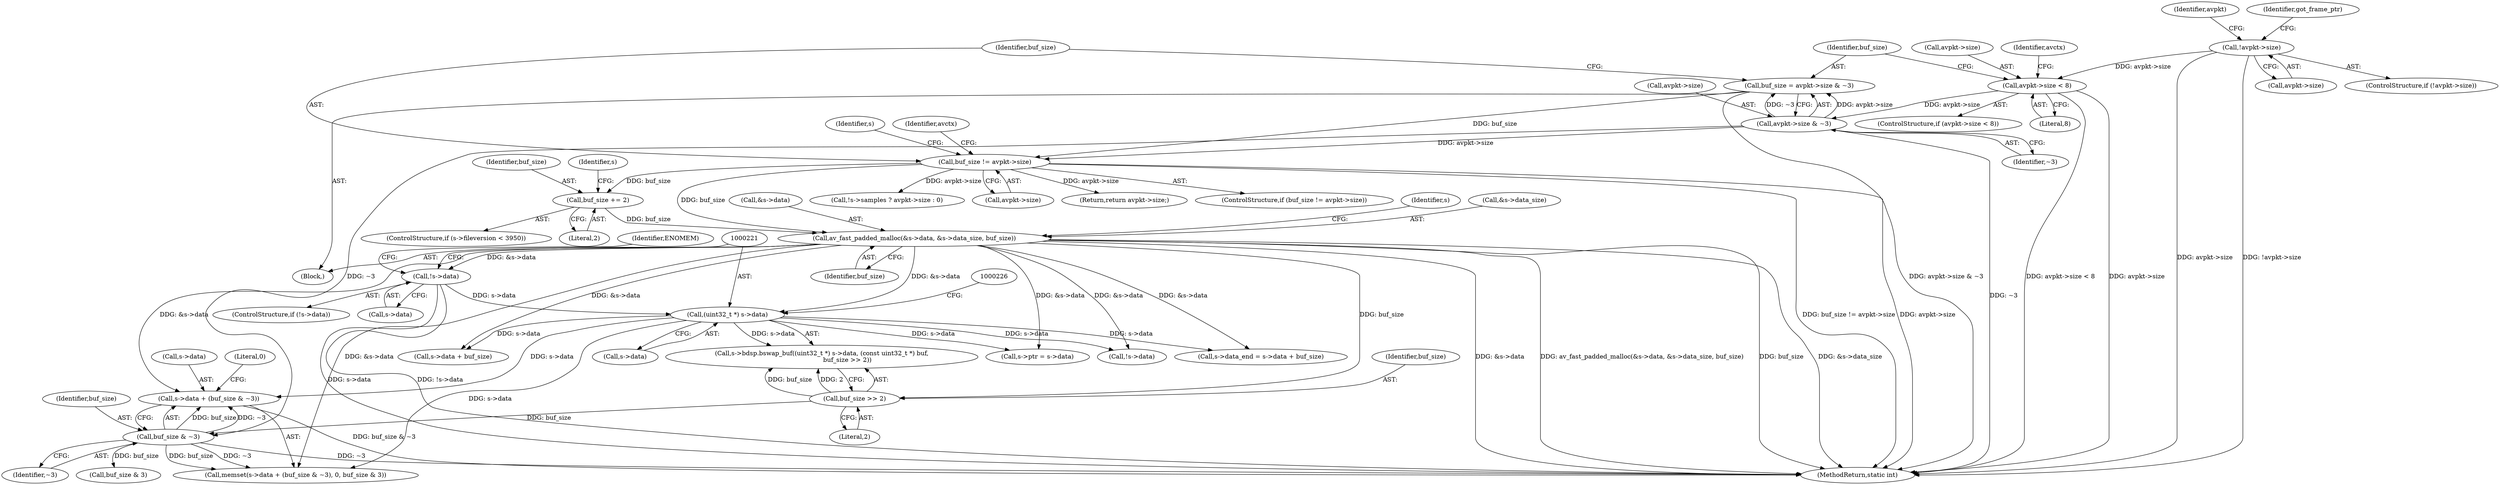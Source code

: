 digraph "0_FFmpeg_ba4beaf6149f7241c8bd85fe853318c2f6837ad0@pointer" {
"1000232" [label="(Call,s->data + (buf_size & ~3))"];
"1000220" [label="(Call,(uint32_t *) s->data)"];
"1000212" [label="(Call,!s->data)"];
"1000201" [label="(Call,av_fast_padded_malloc(&s->data, &s->data_size, buf_size))"];
"1000198" [label="(Call,buf_size += 2)"];
"1000182" [label="(Call,buf_size != avpkt->size)"];
"1000174" [label="(Call,buf_size = avpkt->size & ~3)"];
"1000176" [label="(Call,avpkt->size & ~3)"];
"1000162" [label="(Call,avpkt->size < 8)"];
"1000150" [label="(Call,!avpkt->size)"];
"1000236" [label="(Call,buf_size & ~3)"];
"1000228" [label="(Call,buf_size >> 2)"];
"1000204" [label="(Identifier,s)"];
"1000161" [label="(ControlStructure,if (avpkt->size < 8))"];
"1000177" [label="(Call,avpkt->size)"];
"1000694" [label="(Call,!s->samples ? avpkt->size : 0)"];
"1000192" [label="(ControlStructure,if (s->fileversion < 3950))"];
"1000239" [label="(Literal,0)"];
"1000254" [label="(Call,s->data + buf_size)"];
"1000151" [label="(Call,avpkt->size)"];
"1000703" [label="(MethodReturn,static int)"];
"1000220" [label="(Call,(uint32_t *) s->data)"];
"1000150" [label="(Call,!avpkt->size)"];
"1000218" [label="(Identifier,ENOMEM)"];
"1000200" [label="(Literal,2)"];
"1000184" [label="(Call,avpkt->size)"];
"1000210" [label="(Identifier,buf_size)"];
"1000195" [label="(Identifier,s)"];
"1000166" [label="(Literal,8)"];
"1000212" [label="(Call,!s->data)"];
"1000182" [label="(Call,buf_size != avpkt->size)"];
"1000174" [label="(Call,buf_size = avpkt->size & ~3)"];
"1000164" [label="(Identifier,avpkt)"];
"1000230" [label="(Literal,2)"];
"1000198" [label="(Call,buf_size += 2)"];
"1000162" [label="(Call,avpkt->size < 8)"];
"1000219" [label="(Call,s->bdsp.bswap_buf((uint32_t *) s->data, (const uint32_t *) buf,\n                          buf_size >> 2))"];
"1000250" [label="(Call,s->data_end = s->data + buf_size)"];
"1000145" [label="(Block,)"];
"1000211" [label="(ControlStructure,if (!s->data))"];
"1000240" [label="(Call,buf_size & 3)"];
"1000214" [label="(Identifier,s)"];
"1000157" [label="(Identifier,got_frame_ptr)"];
"1000183" [label="(Identifier,buf_size)"];
"1000229" [label="(Identifier,buf_size)"];
"1000236" [label="(Call,buf_size & ~3)"];
"1000201" [label="(Call,av_fast_padded_malloc(&s->data, &s->data_size, buf_size))"];
"1000189" [label="(Identifier,avctx)"];
"1000176" [label="(Call,avpkt->size & ~3)"];
"1000213" [label="(Call,s->data)"];
"1000233" [label="(Call,s->data)"];
"1000405" [label="(Return,return avpkt->size;)"];
"1000231" [label="(Call,memset(s->data + (buf_size & ~3), 0, buf_size & 3))"];
"1000237" [label="(Identifier,buf_size)"];
"1000206" [label="(Call,&s->data_size)"];
"1000175" [label="(Identifier,buf_size)"];
"1000228" [label="(Call,buf_size >> 2)"];
"1000180" [label="(Identifier,~3)"];
"1000163" [label="(Call,avpkt->size)"];
"1000149" [label="(ControlStructure,if (!avpkt->size))"];
"1000238" [label="(Identifier,~3)"];
"1000243" [label="(Call,s->ptr = s->data)"];
"1000232" [label="(Call,s->data + (buf_size & ~3))"];
"1000396" [label="(Call,!s->data)"];
"1000202" [label="(Call,&s->data)"];
"1000222" [label="(Call,s->data)"];
"1000181" [label="(ControlStructure,if (buf_size != avpkt->size))"];
"1000199" [label="(Identifier,buf_size)"];
"1000169" [label="(Identifier,avctx)"];
"1000232" -> "1000231"  [label="AST: "];
"1000232" -> "1000236"  [label="CFG: "];
"1000233" -> "1000232"  [label="AST: "];
"1000236" -> "1000232"  [label="AST: "];
"1000239" -> "1000232"  [label="CFG: "];
"1000232" -> "1000703"  [label="DDG: buf_size & ~3"];
"1000220" -> "1000232"  [label="DDG: s->data"];
"1000201" -> "1000232"  [label="DDG: &s->data"];
"1000236" -> "1000232"  [label="DDG: buf_size"];
"1000236" -> "1000232"  [label="DDG: ~3"];
"1000220" -> "1000219"  [label="AST: "];
"1000220" -> "1000222"  [label="CFG: "];
"1000221" -> "1000220"  [label="AST: "];
"1000222" -> "1000220"  [label="AST: "];
"1000226" -> "1000220"  [label="CFG: "];
"1000220" -> "1000219"  [label="DDG: s->data"];
"1000212" -> "1000220"  [label="DDG: s->data"];
"1000201" -> "1000220"  [label="DDG: &s->data"];
"1000220" -> "1000231"  [label="DDG: s->data"];
"1000220" -> "1000243"  [label="DDG: s->data"];
"1000220" -> "1000250"  [label="DDG: s->data"];
"1000220" -> "1000254"  [label="DDG: s->data"];
"1000220" -> "1000396"  [label="DDG: s->data"];
"1000212" -> "1000211"  [label="AST: "];
"1000212" -> "1000213"  [label="CFG: "];
"1000213" -> "1000212"  [label="AST: "];
"1000218" -> "1000212"  [label="CFG: "];
"1000221" -> "1000212"  [label="CFG: "];
"1000212" -> "1000703"  [label="DDG: !s->data"];
"1000212" -> "1000703"  [label="DDG: s->data"];
"1000201" -> "1000212"  [label="DDG: &s->data"];
"1000201" -> "1000145"  [label="AST: "];
"1000201" -> "1000210"  [label="CFG: "];
"1000202" -> "1000201"  [label="AST: "];
"1000206" -> "1000201"  [label="AST: "];
"1000210" -> "1000201"  [label="AST: "];
"1000214" -> "1000201"  [label="CFG: "];
"1000201" -> "1000703"  [label="DDG: av_fast_padded_malloc(&s->data, &s->data_size, buf_size)"];
"1000201" -> "1000703"  [label="DDG: buf_size"];
"1000201" -> "1000703"  [label="DDG: &s->data_size"];
"1000201" -> "1000703"  [label="DDG: &s->data"];
"1000198" -> "1000201"  [label="DDG: buf_size"];
"1000182" -> "1000201"  [label="DDG: buf_size"];
"1000201" -> "1000228"  [label="DDG: buf_size"];
"1000201" -> "1000231"  [label="DDG: &s->data"];
"1000201" -> "1000243"  [label="DDG: &s->data"];
"1000201" -> "1000250"  [label="DDG: &s->data"];
"1000201" -> "1000254"  [label="DDG: &s->data"];
"1000201" -> "1000396"  [label="DDG: &s->data"];
"1000198" -> "1000192"  [label="AST: "];
"1000198" -> "1000200"  [label="CFG: "];
"1000199" -> "1000198"  [label="AST: "];
"1000200" -> "1000198"  [label="AST: "];
"1000204" -> "1000198"  [label="CFG: "];
"1000182" -> "1000198"  [label="DDG: buf_size"];
"1000182" -> "1000181"  [label="AST: "];
"1000182" -> "1000184"  [label="CFG: "];
"1000183" -> "1000182"  [label="AST: "];
"1000184" -> "1000182"  [label="AST: "];
"1000189" -> "1000182"  [label="CFG: "];
"1000195" -> "1000182"  [label="CFG: "];
"1000182" -> "1000703"  [label="DDG: buf_size != avpkt->size"];
"1000182" -> "1000703"  [label="DDG: avpkt->size"];
"1000174" -> "1000182"  [label="DDG: buf_size"];
"1000176" -> "1000182"  [label="DDG: avpkt->size"];
"1000182" -> "1000405"  [label="DDG: avpkt->size"];
"1000182" -> "1000694"  [label="DDG: avpkt->size"];
"1000174" -> "1000145"  [label="AST: "];
"1000174" -> "1000176"  [label="CFG: "];
"1000175" -> "1000174"  [label="AST: "];
"1000176" -> "1000174"  [label="AST: "];
"1000183" -> "1000174"  [label="CFG: "];
"1000174" -> "1000703"  [label="DDG: avpkt->size & ~3"];
"1000176" -> "1000174"  [label="DDG: avpkt->size"];
"1000176" -> "1000174"  [label="DDG: ~3"];
"1000176" -> "1000180"  [label="CFG: "];
"1000177" -> "1000176"  [label="AST: "];
"1000180" -> "1000176"  [label="AST: "];
"1000176" -> "1000703"  [label="DDG: ~3"];
"1000162" -> "1000176"  [label="DDG: avpkt->size"];
"1000176" -> "1000236"  [label="DDG: ~3"];
"1000162" -> "1000161"  [label="AST: "];
"1000162" -> "1000166"  [label="CFG: "];
"1000163" -> "1000162"  [label="AST: "];
"1000166" -> "1000162"  [label="AST: "];
"1000169" -> "1000162"  [label="CFG: "];
"1000175" -> "1000162"  [label="CFG: "];
"1000162" -> "1000703"  [label="DDG: avpkt->size"];
"1000162" -> "1000703"  [label="DDG: avpkt->size < 8"];
"1000150" -> "1000162"  [label="DDG: avpkt->size"];
"1000150" -> "1000149"  [label="AST: "];
"1000150" -> "1000151"  [label="CFG: "];
"1000151" -> "1000150"  [label="AST: "];
"1000157" -> "1000150"  [label="CFG: "];
"1000164" -> "1000150"  [label="CFG: "];
"1000150" -> "1000703"  [label="DDG: avpkt->size"];
"1000150" -> "1000703"  [label="DDG: !avpkt->size"];
"1000236" -> "1000238"  [label="CFG: "];
"1000237" -> "1000236"  [label="AST: "];
"1000238" -> "1000236"  [label="AST: "];
"1000236" -> "1000703"  [label="DDG: ~3"];
"1000236" -> "1000231"  [label="DDG: buf_size"];
"1000236" -> "1000231"  [label="DDG: ~3"];
"1000228" -> "1000236"  [label="DDG: buf_size"];
"1000236" -> "1000240"  [label="DDG: buf_size"];
"1000228" -> "1000219"  [label="AST: "];
"1000228" -> "1000230"  [label="CFG: "];
"1000229" -> "1000228"  [label="AST: "];
"1000230" -> "1000228"  [label="AST: "];
"1000219" -> "1000228"  [label="CFG: "];
"1000228" -> "1000219"  [label="DDG: buf_size"];
"1000228" -> "1000219"  [label="DDG: 2"];
}
